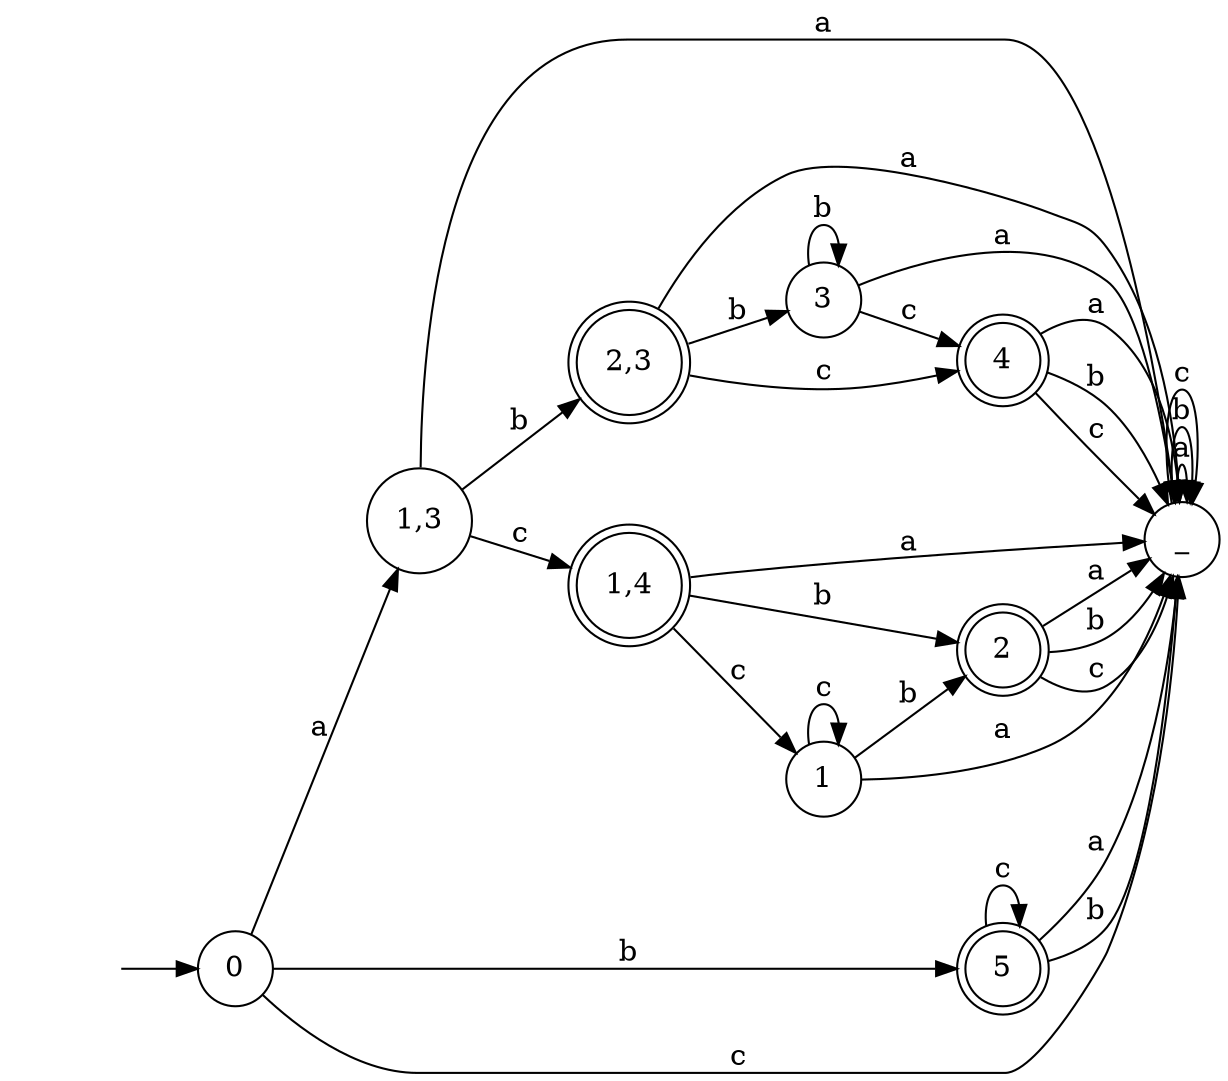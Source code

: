 digraph myAutomaton {
  rankdir=LR;
"" [shape=none]
"0" [shape=circle]
"1,3" [shape=circle]
"5" [shape=doublecircle]
"_" [shape=circle]
"2,3" [shape=doublecircle]
"1,4" [shape=doublecircle]
"3" [shape=circle]
"4" [shape=doublecircle]
"2" [shape=doublecircle]
"1" [shape=circle]

"" -> "0"
"0" -> "1,3"[label="a"]
"0" -> "5"[label="b"]
"0" -> "_"[label="c"]
"1,3" -> "_"[label="a"]
"1,3" -> "2,3"[label="b"]
"1,3" -> "1,4"[label="c"]
"5" -> "_"[label="a"]
"5" -> "_"[label="b"]
"5" -> "5"[label="c"]
"_" -> "_"[label="a"]
"_" -> "_"[label="b"]
"_" -> "_"[label="c"]
"2,3" -> "_"[label="a"]
"2,3" -> "3"[label="b"]
"2,3" -> "4"[label="c"]
"1,4" -> "_"[label="a"]
"1,4" -> "2"[label="b"]
"1,4" -> "1"[label="c"]
"3" -> "_"[label="a"]
"3" -> "3"[label="b"]
"3" -> "4"[label="c"]
"4" -> "_"[label="a"]
"4" -> "_"[label="b"]
"4" -> "_"[label="c"]
"2" -> "_"[label="a"]
"2" -> "_"[label="b"]
"2" -> "_"[label="c"]
"1" -> "_"[label="a"]
"1" -> "2"[label="b"]
"1" -> "1"[label="c"]
}
